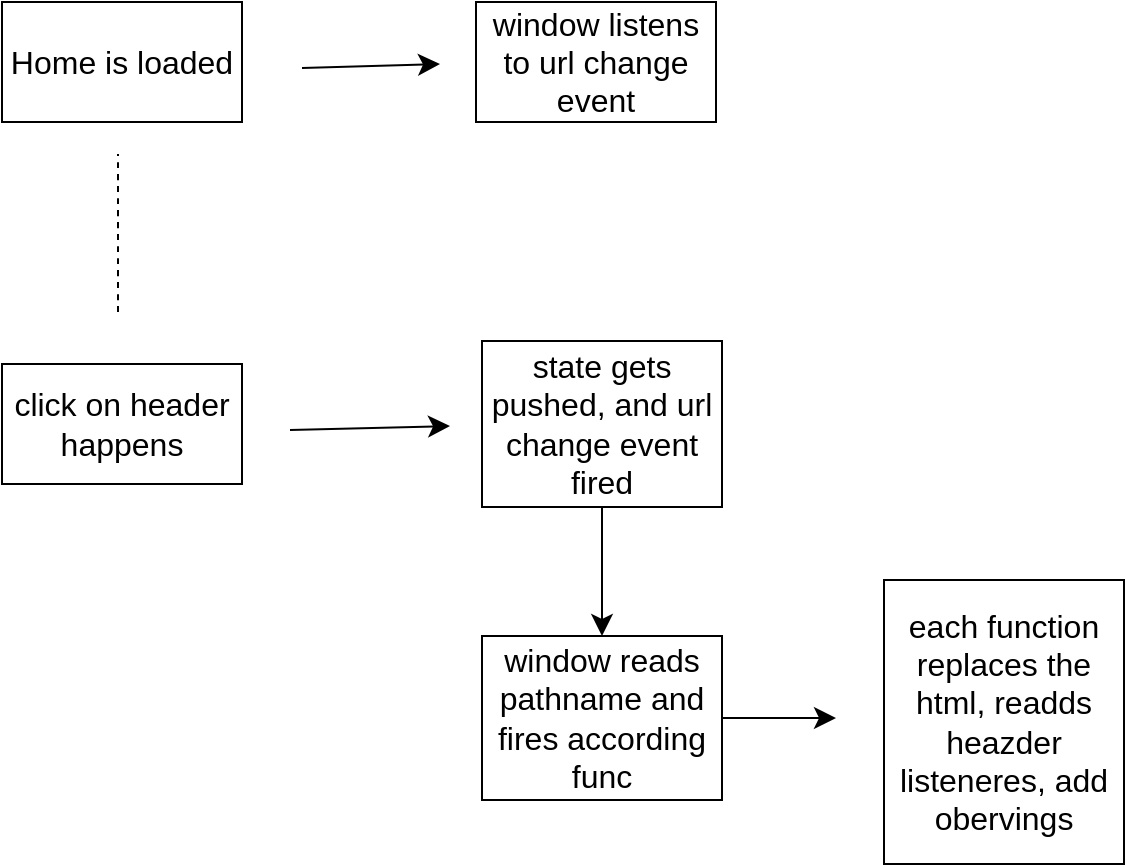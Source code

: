 <mxfile version="22.1.12" type="device">
  <diagram name="Pagina-1" id="TkCxHRy4Qt4PwhqFeEuS">
    <mxGraphModel dx="1123" dy="1228" grid="0" gridSize="10" guides="1" tooltips="1" connect="1" arrows="1" fold="1" page="0" pageScale="1" pageWidth="827" pageHeight="1169" math="0" shadow="0">
      <root>
        <mxCell id="0" />
        <mxCell id="1" parent="0" />
        <mxCell id="E7xiT3TeuYfsHHMcbNf6-1" value="Home is loaded" style="rounded=0;whiteSpace=wrap;html=1;fontSize=16;" vertex="1" parent="1">
          <mxGeometry x="-115" y="-261" width="120" height="60" as="geometry" />
        </mxCell>
        <mxCell id="E7xiT3TeuYfsHHMcbNf6-2" value="" style="endArrow=classic;html=1;rounded=0;fontSize=12;startSize=8;endSize=8;curved=1;" edge="1" parent="1">
          <mxGeometry width="50" height="50" relative="1" as="geometry">
            <mxPoint x="35" y="-228" as="sourcePoint" />
            <mxPoint x="104" y="-230" as="targetPoint" />
          </mxGeometry>
        </mxCell>
        <mxCell id="E7xiT3TeuYfsHHMcbNf6-3" value="window listens to url change event&lt;br&gt;" style="rounded=0;whiteSpace=wrap;html=1;fontSize=16;" vertex="1" parent="1">
          <mxGeometry x="122" y="-261" width="120" height="60" as="geometry" />
        </mxCell>
        <mxCell id="E7xiT3TeuYfsHHMcbNf6-5" value="" style="endArrow=none;dashed=1;html=1;rounded=0;fontSize=12;startSize=8;endSize=8;curved=1;" edge="1" parent="1">
          <mxGeometry width="50" height="50" relative="1" as="geometry">
            <mxPoint x="-57" y="-106" as="sourcePoint" />
            <mxPoint x="-57" y="-185" as="targetPoint" />
          </mxGeometry>
        </mxCell>
        <mxCell id="E7xiT3TeuYfsHHMcbNf6-6" value="click on header happens" style="rounded=0;whiteSpace=wrap;html=1;fontSize=16;" vertex="1" parent="1">
          <mxGeometry x="-115" y="-80" width="120" height="60" as="geometry" />
        </mxCell>
        <mxCell id="E7xiT3TeuYfsHHMcbNf6-7" value="" style="endArrow=classic;html=1;rounded=0;fontSize=12;startSize=8;endSize=8;curved=1;" edge="1" parent="1">
          <mxGeometry width="50" height="50" relative="1" as="geometry">
            <mxPoint x="29" y="-47" as="sourcePoint" />
            <mxPoint x="109" y="-49" as="targetPoint" />
          </mxGeometry>
        </mxCell>
        <mxCell id="E7xiT3TeuYfsHHMcbNf6-11" style="edgeStyle=none;curved=1;rounded=0;orthogonalLoop=1;jettySize=auto;html=1;exitX=0.5;exitY=1;exitDx=0;exitDy=0;fontSize=12;startSize=8;endSize=8;" edge="1" parent="1" source="E7xiT3TeuYfsHHMcbNf6-8">
          <mxGeometry relative="1" as="geometry">
            <mxPoint x="185" y="56" as="targetPoint" />
          </mxGeometry>
        </mxCell>
        <mxCell id="E7xiT3TeuYfsHHMcbNf6-8" value="state gets pushed, and url change event fired" style="rounded=0;whiteSpace=wrap;html=1;fontSize=16;" vertex="1" parent="1">
          <mxGeometry x="125" y="-91.5" width="120" height="83" as="geometry" />
        </mxCell>
        <mxCell id="E7xiT3TeuYfsHHMcbNf6-13" style="edgeStyle=none;curved=1;rounded=0;orthogonalLoop=1;jettySize=auto;html=1;fontSize=12;startSize=8;endSize=8;" edge="1" parent="1" source="E7xiT3TeuYfsHHMcbNf6-12">
          <mxGeometry relative="1" as="geometry">
            <mxPoint x="302" y="97" as="targetPoint" />
          </mxGeometry>
        </mxCell>
        <mxCell id="E7xiT3TeuYfsHHMcbNf6-12" value="window reads pathname and fires according func" style="rounded=0;whiteSpace=wrap;html=1;fontSize=16;" vertex="1" parent="1">
          <mxGeometry x="125" y="56" width="120" height="82" as="geometry" />
        </mxCell>
        <mxCell id="E7xiT3TeuYfsHHMcbNf6-14" value="each function replaces the html, readds heazder listeneres, add obervings" style="rounded=0;whiteSpace=wrap;html=1;fontSize=16;" vertex="1" parent="1">
          <mxGeometry x="326" y="28" width="120" height="142" as="geometry" />
        </mxCell>
      </root>
    </mxGraphModel>
  </diagram>
</mxfile>

